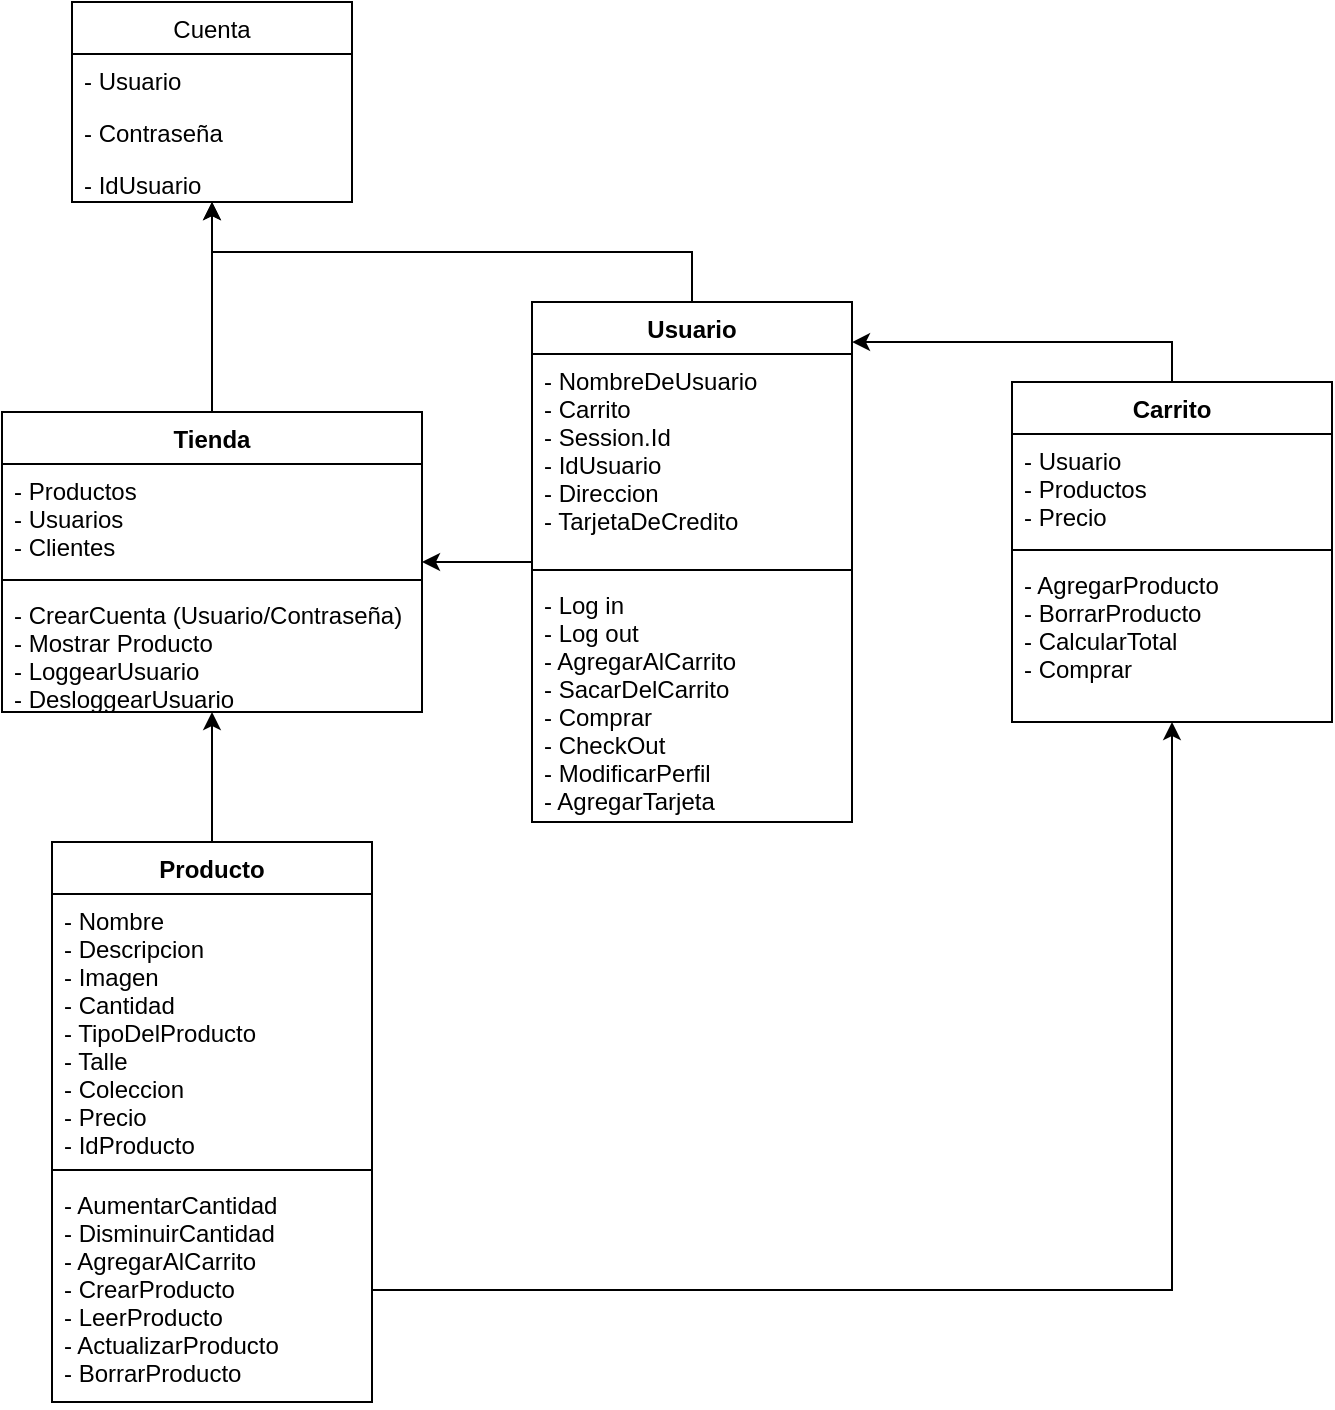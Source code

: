 <mxfile version="12.5.1" type="github"><diagram id="aHrl_V2bT4uDlZP7___G" name="Page-1"><mxGraphModel dx="1422" dy="800" grid="1" gridSize="10" guides="1" tooltips="1" connect="1" arrows="1" fold="1" page="1" pageScale="1" pageWidth="827" pageHeight="1169" math="0" shadow="0"><root><mxCell id="0"/><mxCell id="1" parent="0"/><mxCell id="IQ0aX-9J8mNbry2TCOSL-1" value="Cuenta" style="swimlane;fontStyle=0;childLayout=stackLayout;horizontal=1;startSize=26;fillColor=none;horizontalStack=0;resizeParent=1;resizeParentMax=0;resizeLast=0;collapsible=1;marginBottom=0;" parent="1" vertex="1"><mxGeometry x="85" y="20" width="140" height="100" as="geometry"/></mxCell><mxCell id="IQ0aX-9J8mNbry2TCOSL-2" value="- Usuario" style="text;strokeColor=none;fillColor=none;align=left;verticalAlign=top;spacingLeft=4;spacingRight=4;overflow=hidden;rotatable=0;points=[[0,0.5],[1,0.5]];portConstraint=eastwest;" parent="IQ0aX-9J8mNbry2TCOSL-1" vertex="1"><mxGeometry y="26" width="140" height="26" as="geometry"/></mxCell><mxCell id="IQ0aX-9J8mNbry2TCOSL-3" value="- Contraseña" style="text;strokeColor=none;fillColor=none;align=left;verticalAlign=top;spacingLeft=4;spacingRight=4;overflow=hidden;rotatable=0;points=[[0,0.5],[1,0.5]];portConstraint=eastwest;" parent="IQ0aX-9J8mNbry2TCOSL-1" vertex="1"><mxGeometry y="52" width="140" height="26" as="geometry"/></mxCell><mxCell id="IQ0aX-9J8mNbry2TCOSL-4" value="- IdUsuario" style="text;strokeColor=none;fillColor=none;align=left;verticalAlign=top;spacingLeft=4;spacingRight=4;overflow=hidden;rotatable=0;points=[[0,0.5],[1,0.5]];portConstraint=eastwest;" parent="IQ0aX-9J8mNbry2TCOSL-1" vertex="1"><mxGeometry y="78" width="140" height="22" as="geometry"/></mxCell><mxCell id="IQ0aX-9J8mNbry2TCOSL-23" style="edgeStyle=orthogonalEdgeStyle;rounded=0;orthogonalLoop=1;jettySize=auto;html=1;exitX=0.5;exitY=0;exitDx=0;exitDy=0;" parent="1" source="IQ0aX-9J8mNbry2TCOSL-5" target="IQ0aX-9J8mNbry2TCOSL-1" edge="1"><mxGeometry relative="1" as="geometry"/></mxCell><mxCell id="IQ0aX-9J8mNbry2TCOSL-5" value="Tienda" style="swimlane;fontStyle=1;align=center;verticalAlign=top;childLayout=stackLayout;horizontal=1;startSize=26;horizontalStack=0;resizeParent=1;resizeParentMax=0;resizeLast=0;collapsible=1;marginBottom=0;" parent="1" vertex="1"><mxGeometry x="50" y="225" width="210" height="150" as="geometry"/></mxCell><mxCell id="IQ0aX-9J8mNbry2TCOSL-6" value="- Productos&#10;- Usuarios&#10;- Clientes" style="text;strokeColor=none;fillColor=none;align=left;verticalAlign=top;spacingLeft=4;spacingRight=4;overflow=hidden;rotatable=0;points=[[0,0.5],[1,0.5]];portConstraint=eastwest;" parent="IQ0aX-9J8mNbry2TCOSL-5" vertex="1"><mxGeometry y="26" width="210" height="54" as="geometry"/></mxCell><mxCell id="IQ0aX-9J8mNbry2TCOSL-7" value="" style="line;strokeWidth=1;fillColor=none;align=left;verticalAlign=middle;spacingTop=-1;spacingLeft=3;spacingRight=3;rotatable=0;labelPosition=right;points=[];portConstraint=eastwest;" parent="IQ0aX-9J8mNbry2TCOSL-5" vertex="1"><mxGeometry y="80" width="210" height="8" as="geometry"/></mxCell><mxCell id="IQ0aX-9J8mNbry2TCOSL-8" value="- CrearCuenta (Usuario/Contraseña)&#10;- Mostrar Producto&#10;- LoggearUsuario&#10;- DesloggearUsuario" style="text;strokeColor=none;fillColor=none;align=left;verticalAlign=top;spacingLeft=4;spacingRight=4;overflow=hidden;rotatable=0;points=[[0,0.5],[1,0.5]];portConstraint=eastwest;" parent="IQ0aX-9J8mNbry2TCOSL-5" vertex="1"><mxGeometry y="88" width="210" height="62" as="geometry"/></mxCell><mxCell id="IQ0aX-9J8mNbry2TCOSL-24" style="edgeStyle=orthogonalEdgeStyle;rounded=0;orthogonalLoop=1;jettySize=auto;html=1;exitX=0.5;exitY=0;exitDx=0;exitDy=0;" parent="1" source="IQ0aX-9J8mNbry2TCOSL-9" target="IQ0aX-9J8mNbry2TCOSL-1" edge="1"><mxGeometry relative="1" as="geometry"/></mxCell><mxCell id="IQ0aX-9J8mNbry2TCOSL-25" style="edgeStyle=orthogonalEdgeStyle;rounded=0;orthogonalLoop=1;jettySize=auto;html=1;exitX=0;exitY=0.5;exitDx=0;exitDy=0;" parent="1" source="IQ0aX-9J8mNbry2TCOSL-9" target="IQ0aX-9J8mNbry2TCOSL-5" edge="1"><mxGeometry relative="1" as="geometry"/></mxCell><mxCell id="IQ0aX-9J8mNbry2TCOSL-9" value="Usuario" style="swimlane;fontStyle=1;align=center;verticalAlign=top;childLayout=stackLayout;horizontal=1;startSize=26;horizontalStack=0;resizeParent=1;resizeParentMax=0;resizeLast=0;collapsible=1;marginBottom=0;" parent="1" vertex="1"><mxGeometry x="315" y="170" width="160" height="260" as="geometry"/></mxCell><mxCell id="IQ0aX-9J8mNbry2TCOSL-10" value="- NombreDeUsuario&#10;- Carrito&#10;- Session.Id&#10;- IdUsuario&#10;- Direccion&#10;- TarjetaDeCredito" style="text;strokeColor=none;fillColor=none;align=left;verticalAlign=top;spacingLeft=4;spacingRight=4;overflow=hidden;rotatable=0;points=[[0,0.5],[1,0.5]];portConstraint=eastwest;" parent="IQ0aX-9J8mNbry2TCOSL-9" vertex="1"><mxGeometry y="26" width="160" height="104" as="geometry"/></mxCell><mxCell id="IQ0aX-9J8mNbry2TCOSL-11" value="" style="line;strokeWidth=1;fillColor=none;align=left;verticalAlign=middle;spacingTop=-1;spacingLeft=3;spacingRight=3;rotatable=0;labelPosition=right;points=[];portConstraint=eastwest;" parent="IQ0aX-9J8mNbry2TCOSL-9" vertex="1"><mxGeometry y="130" width="160" height="8" as="geometry"/></mxCell><mxCell id="IQ0aX-9J8mNbry2TCOSL-12" value="- Log in&#10;- Log out&#10;- AgregarAlCarrito&#10;- SacarDelCarrito&#10;- Comprar&#10;- CheckOut&#10;- ModificarPerfil&#10;- AgregarTarjeta" style="text;strokeColor=none;fillColor=none;align=left;verticalAlign=top;spacingLeft=4;spacingRight=4;overflow=hidden;rotatable=0;points=[[0,0.5],[1,0.5]];portConstraint=eastwest;" parent="IQ0aX-9J8mNbry2TCOSL-9" vertex="1"><mxGeometry y="138" width="160" height="122" as="geometry"/></mxCell><mxCell id="IQ0aX-9J8mNbry2TCOSL-27" style="edgeStyle=orthogonalEdgeStyle;rounded=0;orthogonalLoop=1;jettySize=auto;html=1;exitX=0.5;exitY=0;exitDx=0;exitDy=0;" parent="1" source="IQ0aX-9J8mNbry2TCOSL-13" target="IQ0aX-9J8mNbry2TCOSL-5" edge="1"><mxGeometry relative="1" as="geometry"/></mxCell><mxCell id="IQ0aX-9J8mNbry2TCOSL-13" value="Producto" style="swimlane;fontStyle=1;align=center;verticalAlign=top;childLayout=stackLayout;horizontal=1;startSize=26;horizontalStack=0;resizeParent=1;resizeParentMax=0;resizeLast=0;collapsible=1;marginBottom=0;" parent="1" vertex="1"><mxGeometry x="75" y="440" width="160" height="280" as="geometry"/></mxCell><mxCell id="IQ0aX-9J8mNbry2TCOSL-14" value="- Nombre&#10;- Descripcion&#10;- Imagen&#10;- Cantidad&#10;- TipoDelProducto&#10;- Talle&#10;- Coleccion&#10;- Precio&#10;- IdProducto" style="text;strokeColor=none;fillColor=none;align=left;verticalAlign=top;spacingLeft=4;spacingRight=4;overflow=hidden;rotatable=0;points=[[0,0.5],[1,0.5]];portConstraint=eastwest;" parent="IQ0aX-9J8mNbry2TCOSL-13" vertex="1"><mxGeometry y="26" width="160" height="134" as="geometry"/></mxCell><mxCell id="IQ0aX-9J8mNbry2TCOSL-15" value="" style="line;strokeWidth=1;fillColor=none;align=left;verticalAlign=middle;spacingTop=-1;spacingLeft=3;spacingRight=3;rotatable=0;labelPosition=right;points=[];portConstraint=eastwest;" parent="IQ0aX-9J8mNbry2TCOSL-13" vertex="1"><mxGeometry y="160" width="160" height="8" as="geometry"/></mxCell><mxCell id="IQ0aX-9J8mNbry2TCOSL-16" value="- AumentarCantidad&#10;- DisminuirCantidad&#10;- AgregarAlCarrito&#10;- CrearProducto&#10;- LeerProducto&#10;- ActualizarProducto&#10;- BorrarProducto" style="text;strokeColor=none;fillColor=none;align=left;verticalAlign=top;spacingLeft=4;spacingRight=4;overflow=hidden;rotatable=0;points=[[0,0.5],[1,0.5]];portConstraint=eastwest;" parent="IQ0aX-9J8mNbry2TCOSL-13" vertex="1"><mxGeometry y="168" width="160" height="112" as="geometry"/></mxCell><mxCell id="IQ0aX-9J8mNbry2TCOSL-28" style="edgeStyle=orthogonalEdgeStyle;rounded=0;orthogonalLoop=1;jettySize=auto;html=1;exitX=0.5;exitY=0;exitDx=0;exitDy=0;entryX=1;entryY=0.077;entryDx=0;entryDy=0;entryPerimeter=0;" parent="1" source="IQ0aX-9J8mNbry2TCOSL-17" target="IQ0aX-9J8mNbry2TCOSL-9" edge="1"><mxGeometry relative="1" as="geometry"/></mxCell><mxCell id="IQ0aX-9J8mNbry2TCOSL-17" value="Carrito" style="swimlane;fontStyle=1;align=center;verticalAlign=top;childLayout=stackLayout;horizontal=1;startSize=26;horizontalStack=0;resizeParent=1;resizeParentMax=0;resizeLast=0;collapsible=1;marginBottom=0;" parent="1" vertex="1"><mxGeometry x="555" y="210" width="160" height="170" as="geometry"/></mxCell><mxCell id="IQ0aX-9J8mNbry2TCOSL-18" value="- Usuario&#10;- Productos&#10;- Precio&#10;" style="text;strokeColor=none;fillColor=none;align=left;verticalAlign=top;spacingLeft=4;spacingRight=4;overflow=hidden;rotatable=0;points=[[0,0.5],[1,0.5]];portConstraint=eastwest;" parent="IQ0aX-9J8mNbry2TCOSL-17" vertex="1"><mxGeometry y="26" width="160" height="54" as="geometry"/></mxCell><mxCell id="IQ0aX-9J8mNbry2TCOSL-19" value="" style="line;strokeWidth=1;fillColor=none;align=left;verticalAlign=middle;spacingTop=-1;spacingLeft=3;spacingRight=3;rotatable=0;labelPosition=right;points=[];portConstraint=eastwest;" parent="IQ0aX-9J8mNbry2TCOSL-17" vertex="1"><mxGeometry y="80" width="160" height="8" as="geometry"/></mxCell><mxCell id="IQ0aX-9J8mNbry2TCOSL-20" value="- AgregarProducto&#10;- BorrarProducto&#10;- CalcularTotal&#10;- Comprar" style="text;strokeColor=none;fillColor=none;align=left;verticalAlign=top;spacingLeft=4;spacingRight=4;overflow=hidden;rotatable=0;points=[[0,0.5],[1,0.5]];portConstraint=eastwest;" parent="IQ0aX-9J8mNbry2TCOSL-17" vertex="1"><mxGeometry y="88" width="160" height="82" as="geometry"/></mxCell><mxCell id="IQ0aX-9J8mNbry2TCOSL-30" style="edgeStyle=orthogonalEdgeStyle;rounded=0;orthogonalLoop=1;jettySize=auto;html=1;" parent="1" source="IQ0aX-9J8mNbry2TCOSL-16" target="IQ0aX-9J8mNbry2TCOSL-17" edge="1"><mxGeometry relative="1" as="geometry"/></mxCell></root></mxGraphModel></diagram></mxfile>